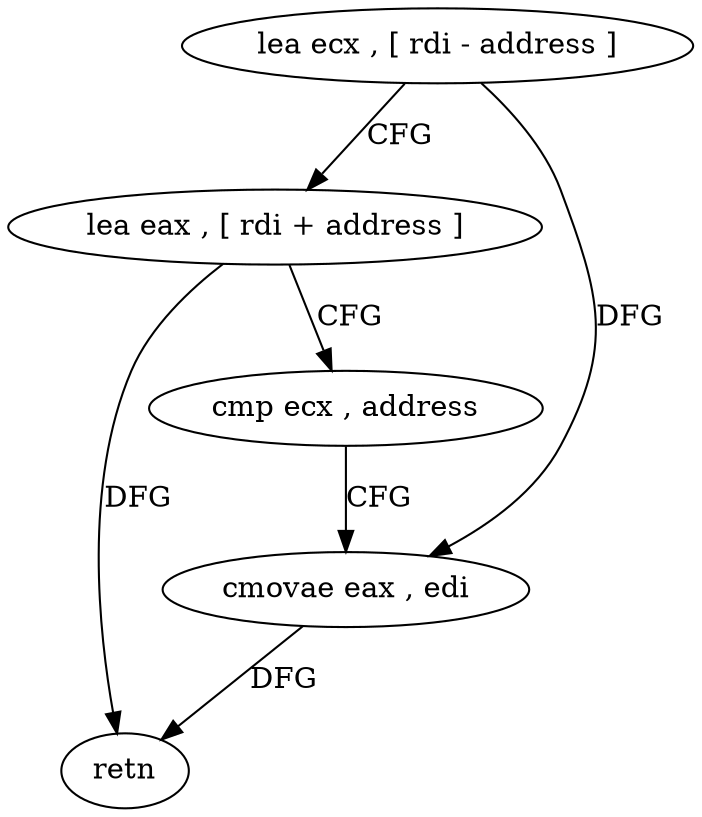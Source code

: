 digraph "func" {
"4216928" [label = "lea ecx , [ rdi - address ]" ]
"4216931" [label = "lea eax , [ rdi + address ]" ]
"4216934" [label = "cmp ecx , address" ]
"4216937" [label = "cmovae eax , edi" ]
"4216940" [label = "retn" ]
"4216928" -> "4216931" [ label = "CFG" ]
"4216928" -> "4216937" [ label = "DFG" ]
"4216931" -> "4216934" [ label = "CFG" ]
"4216931" -> "4216940" [ label = "DFG" ]
"4216934" -> "4216937" [ label = "CFG" ]
"4216937" -> "4216940" [ label = "DFG" ]
}
